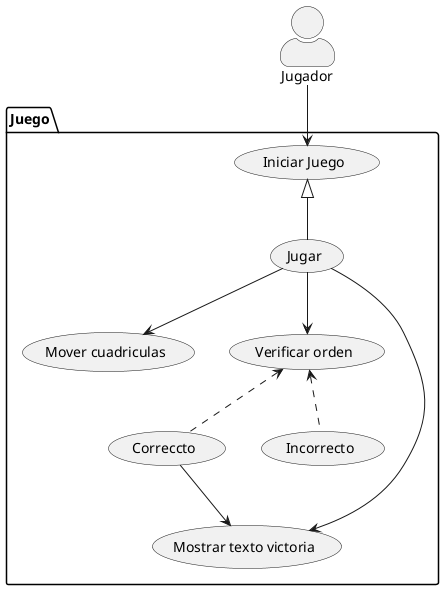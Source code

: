 @startuml

skinparam actorStyle awesome
"Jugador" as player
package Juego {
    usecase "Iniciar Juego" as 1
    usecase "Jugar" as 2
    usecase "Mover cuadriculas" as 3
    usecase "Verificar orden" as 4
    usecase "Correccto" as 5
    usecase "Incorrecto" as 6
    usecase "Mostrar texto victoria" as 7
}

player --> 1
1 <|-- 2
2 --> 3
2 --> 4
2 --> 7
4 <.. 5
4 <.. 6
5 --> 7


@enduml